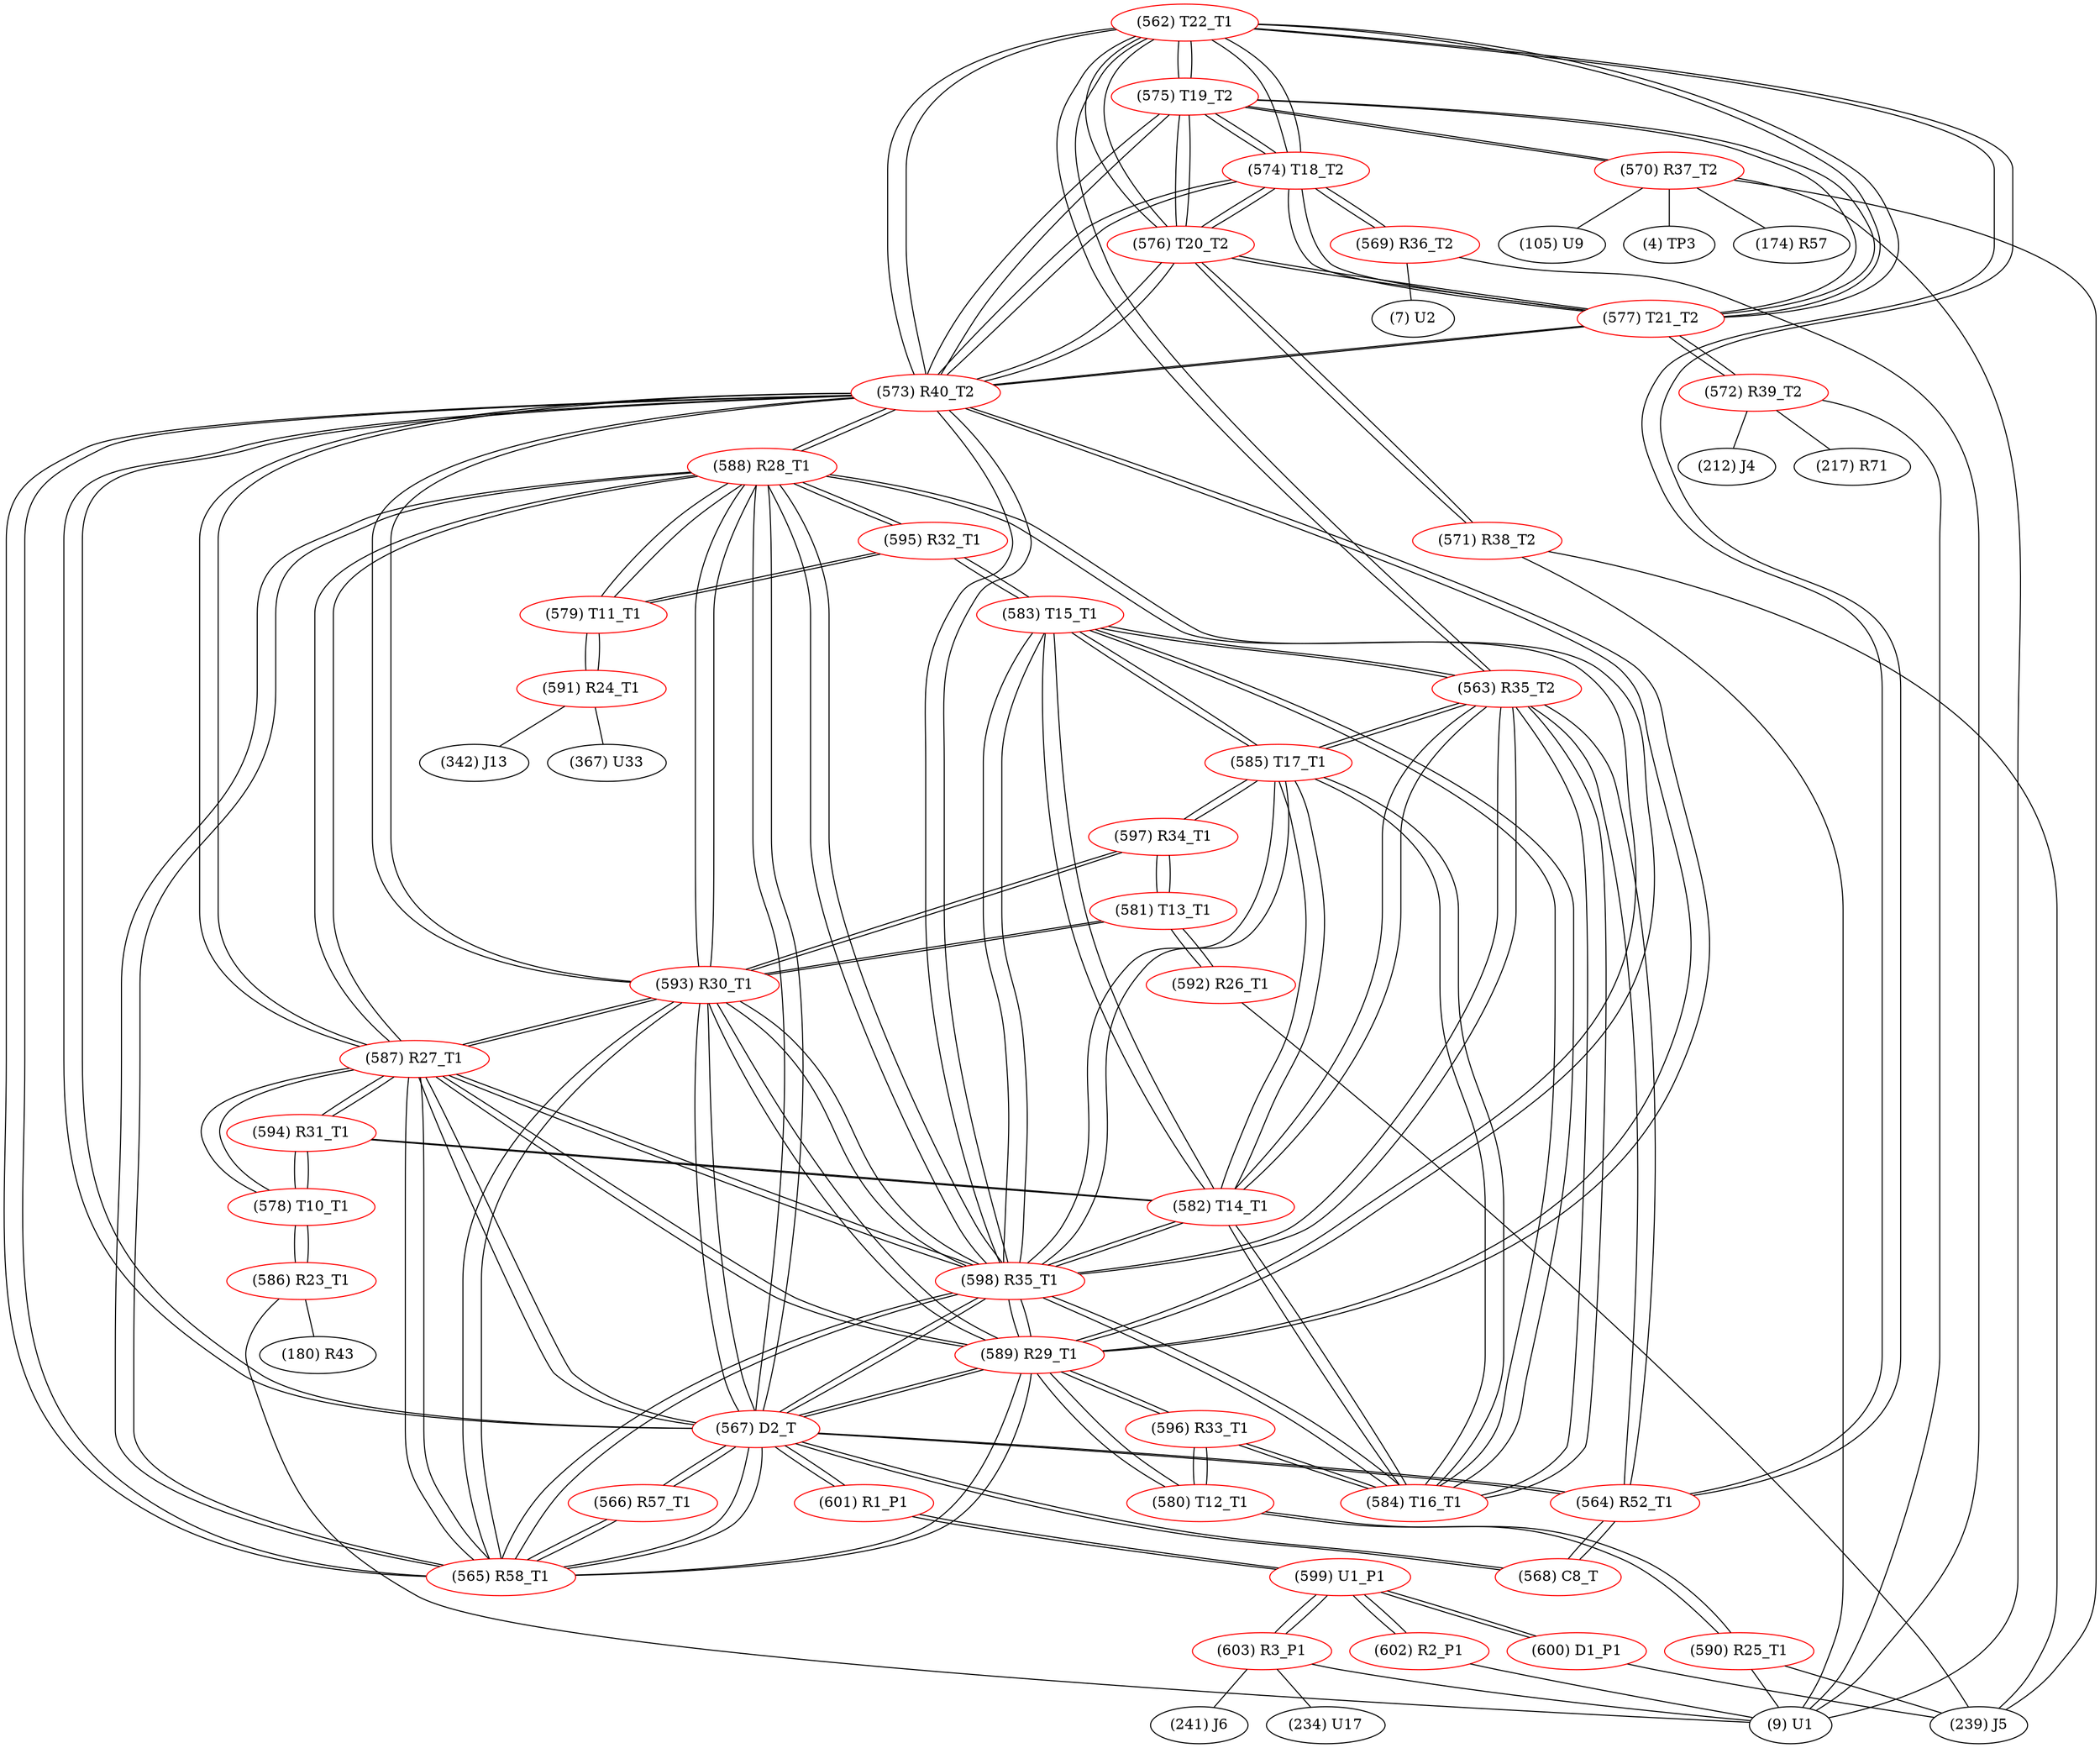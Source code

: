 graph {
	562 [label="(562) T22_T1" color=red]
	575 [label="(575) T19_T2"]
	574 [label="(574) T18_T2"]
	573 [label="(573) R40_T2"]
	577 [label="(577) T21_T2"]
	576 [label="(576) T20_T2"]
	564 [label="(564) R52_T1"]
	563 [label="(563) R35_T2"]
	563 [label="(563) R35_T2" color=red]
	584 [label="(584) T16_T1"]
	583 [label="(583) T15_T1"]
	598 [label="(598) R35_T1"]
	582 [label="(582) T14_T1"]
	585 [label="(585) T17_T1"]
	564 [label="(564) R52_T1"]
	562 [label="(562) T22_T1"]
	564 [label="(564) R52_T1" color=red]
	567 [label="(567) D2_T"]
	568 [label="(568) C8_T"]
	563 [label="(563) R35_T2"]
	562 [label="(562) T22_T1"]
	565 [label="(565) R58_T1" color=red]
	566 [label="(566) R57_T1"]
	567 [label="(567) D2_T"]
	589 [label="(589) R29_T1"]
	598 [label="(598) R35_T1"]
	573 [label="(573) R40_T2"]
	593 [label="(593) R30_T1"]
	587 [label="(587) R27_T1"]
	588 [label="(588) R28_T1"]
	566 [label="(566) R57_T1" color=red]
	565 [label="(565) R58_T1"]
	567 [label="(567) D2_T"]
	567 [label="(567) D2_T" color=red]
	564 [label="(564) R52_T1"]
	568 [label="(568) C8_T"]
	565 [label="(565) R58_T1"]
	566 [label="(566) R57_T1"]
	589 [label="(589) R29_T1"]
	598 [label="(598) R35_T1"]
	573 [label="(573) R40_T2"]
	593 [label="(593) R30_T1"]
	587 [label="(587) R27_T1"]
	588 [label="(588) R28_T1"]
	601 [label="(601) R1_P1"]
	568 [label="(568) C8_T" color=red]
	567 [label="(567) D2_T"]
	564 [label="(564) R52_T1"]
	569 [label="(569) R36_T2" color=red]
	7 [label="(7) U2"]
	9 [label="(9) U1"]
	574 [label="(574) T18_T2"]
	570 [label="(570) R37_T2" color=red]
	105 [label="(105) U9"]
	4 [label="(4) TP3"]
	239 [label="(239) J5"]
	174 [label="(174) R57"]
	9 [label="(9) U1"]
	575 [label="(575) T19_T2"]
	571 [label="(571) R38_T2" color=red]
	239 [label="(239) J5"]
	9 [label="(9) U1"]
	576 [label="(576) T20_T2"]
	572 [label="(572) R39_T2" color=red]
	9 [label="(9) U1"]
	212 [label="(212) J4"]
	217 [label="(217) R71"]
	577 [label="(577) T21_T2"]
	573 [label="(573) R40_T2" color=red]
	589 [label="(589) R29_T1"]
	598 [label="(598) R35_T1"]
	593 [label="(593) R30_T1"]
	567 [label="(567) D2_T"]
	565 [label="(565) R58_T1"]
	587 [label="(587) R27_T1"]
	588 [label="(588) R28_T1"]
	562 [label="(562) T22_T1"]
	575 [label="(575) T19_T2"]
	574 [label="(574) T18_T2"]
	577 [label="(577) T21_T2"]
	576 [label="(576) T20_T2"]
	574 [label="(574) T18_T2" color=red]
	562 [label="(562) T22_T1"]
	575 [label="(575) T19_T2"]
	573 [label="(573) R40_T2"]
	577 [label="(577) T21_T2"]
	576 [label="(576) T20_T2"]
	569 [label="(569) R36_T2"]
	575 [label="(575) T19_T2" color=red]
	562 [label="(562) T22_T1"]
	574 [label="(574) T18_T2"]
	573 [label="(573) R40_T2"]
	577 [label="(577) T21_T2"]
	576 [label="(576) T20_T2"]
	570 [label="(570) R37_T2"]
	576 [label="(576) T20_T2" color=red]
	562 [label="(562) T22_T1"]
	575 [label="(575) T19_T2"]
	574 [label="(574) T18_T2"]
	573 [label="(573) R40_T2"]
	577 [label="(577) T21_T2"]
	571 [label="(571) R38_T2"]
	577 [label="(577) T21_T2" color=red]
	562 [label="(562) T22_T1"]
	575 [label="(575) T19_T2"]
	574 [label="(574) T18_T2"]
	573 [label="(573) R40_T2"]
	576 [label="(576) T20_T2"]
	572 [label="(572) R39_T2"]
	578 [label="(578) T10_T1" color=red]
	586 [label="(586) R23_T1"]
	594 [label="(594) R31_T1"]
	587 [label="(587) R27_T1"]
	579 [label="(579) T11_T1" color=red]
	591 [label="(591) R24_T1"]
	595 [label="(595) R32_T1"]
	588 [label="(588) R28_T1"]
	580 [label="(580) T12_T1" color=red]
	596 [label="(596) R33_T1"]
	589 [label="(589) R29_T1"]
	590 [label="(590) R25_T1"]
	581 [label="(581) T13_T1" color=red]
	593 [label="(593) R30_T1"]
	597 [label="(597) R34_T1"]
	592 [label="(592) R26_T1"]
	582 [label="(582) T14_T1" color=red]
	584 [label="(584) T16_T1"]
	583 [label="(583) T15_T1"]
	598 [label="(598) R35_T1"]
	585 [label="(585) T17_T1"]
	563 [label="(563) R35_T2"]
	594 [label="(594) R31_T1"]
	583 [label="(583) T15_T1" color=red]
	584 [label="(584) T16_T1"]
	598 [label="(598) R35_T1"]
	582 [label="(582) T14_T1"]
	585 [label="(585) T17_T1"]
	563 [label="(563) R35_T2"]
	595 [label="(595) R32_T1"]
	584 [label="(584) T16_T1" color=red]
	583 [label="(583) T15_T1"]
	598 [label="(598) R35_T1"]
	582 [label="(582) T14_T1"]
	585 [label="(585) T17_T1"]
	563 [label="(563) R35_T2"]
	596 [label="(596) R33_T1"]
	585 [label="(585) T17_T1" color=red]
	584 [label="(584) T16_T1"]
	583 [label="(583) T15_T1"]
	598 [label="(598) R35_T1"]
	582 [label="(582) T14_T1"]
	563 [label="(563) R35_T2"]
	597 [label="(597) R34_T1"]
	586 [label="(586) R23_T1" color=red]
	180 [label="(180) R43"]
	9 [label="(9) U1"]
	578 [label="(578) T10_T1"]
	587 [label="(587) R27_T1" color=red]
	589 [label="(589) R29_T1"]
	598 [label="(598) R35_T1"]
	573 [label="(573) R40_T2"]
	593 [label="(593) R30_T1"]
	567 [label="(567) D2_T"]
	565 [label="(565) R58_T1"]
	588 [label="(588) R28_T1"]
	578 [label="(578) T10_T1"]
	594 [label="(594) R31_T1"]
	588 [label="(588) R28_T1" color=red]
	589 [label="(589) R29_T1"]
	598 [label="(598) R35_T1"]
	573 [label="(573) R40_T2"]
	593 [label="(593) R30_T1"]
	567 [label="(567) D2_T"]
	565 [label="(565) R58_T1"]
	587 [label="(587) R27_T1"]
	595 [label="(595) R32_T1"]
	579 [label="(579) T11_T1"]
	589 [label="(589) R29_T1" color=red]
	598 [label="(598) R35_T1"]
	573 [label="(573) R40_T2"]
	593 [label="(593) R30_T1"]
	567 [label="(567) D2_T"]
	565 [label="(565) R58_T1"]
	587 [label="(587) R27_T1"]
	588 [label="(588) R28_T1"]
	596 [label="(596) R33_T1"]
	580 [label="(580) T12_T1"]
	590 [label="(590) R25_T1" color=red]
	239 [label="(239) J5"]
	9 [label="(9) U1"]
	580 [label="(580) T12_T1"]
	591 [label="(591) R24_T1" color=red]
	342 [label="(342) J13"]
	367 [label="(367) U33"]
	579 [label="(579) T11_T1"]
	592 [label="(592) R26_T1" color=red]
	239 [label="(239) J5"]
	581 [label="(581) T13_T1"]
	593 [label="(593) R30_T1" color=red]
	589 [label="(589) R29_T1"]
	598 [label="(598) R35_T1"]
	573 [label="(573) R40_T2"]
	567 [label="(567) D2_T"]
	565 [label="(565) R58_T1"]
	587 [label="(587) R27_T1"]
	588 [label="(588) R28_T1"]
	597 [label="(597) R34_T1"]
	581 [label="(581) T13_T1"]
	594 [label="(594) R31_T1" color=red]
	578 [label="(578) T10_T1"]
	587 [label="(587) R27_T1"]
	582 [label="(582) T14_T1"]
	595 [label="(595) R32_T1" color=red]
	583 [label="(583) T15_T1"]
	588 [label="(588) R28_T1"]
	579 [label="(579) T11_T1"]
	596 [label="(596) R33_T1" color=red]
	584 [label="(584) T16_T1"]
	589 [label="(589) R29_T1"]
	580 [label="(580) T12_T1"]
	597 [label="(597) R34_T1" color=red]
	585 [label="(585) T17_T1"]
	593 [label="(593) R30_T1"]
	581 [label="(581) T13_T1"]
	598 [label="(598) R35_T1" color=red]
	589 [label="(589) R29_T1"]
	573 [label="(573) R40_T2"]
	593 [label="(593) R30_T1"]
	567 [label="(567) D2_T"]
	565 [label="(565) R58_T1"]
	587 [label="(587) R27_T1"]
	588 [label="(588) R28_T1"]
	584 [label="(584) T16_T1"]
	583 [label="(583) T15_T1"]
	582 [label="(582) T14_T1"]
	585 [label="(585) T17_T1"]
	563 [label="(563) R35_T2"]
	599 [label="(599) U1_P1" color=red]
	600 [label="(600) D1_P1"]
	602 [label="(602) R2_P1"]
	603 [label="(603) R3_P1"]
	601 [label="(601) R1_P1"]
	600 [label="(600) D1_P1" color=red]
	239 [label="(239) J5"]
	599 [label="(599) U1_P1"]
	601 [label="(601) R1_P1" color=red]
	567 [label="(567) D2_T"]
	599 [label="(599) U1_P1"]
	602 [label="(602) R2_P1" color=red]
	9 [label="(9) U1"]
	599 [label="(599) U1_P1"]
	603 [label="(603) R3_P1" color=red]
	241 [label="(241) J6"]
	9 [label="(9) U1"]
	234 [label="(234) U17"]
	599 [label="(599) U1_P1"]
	562 -- 575
	562 -- 574
	562 -- 573
	562 -- 577
	562 -- 576
	562 -- 564
	562 -- 563
	563 -- 584
	563 -- 583
	563 -- 598
	563 -- 582
	563 -- 585
	563 -- 564
	563 -- 562
	564 -- 567
	564 -- 568
	564 -- 563
	564 -- 562
	565 -- 566
	565 -- 567
	565 -- 589
	565 -- 598
	565 -- 573
	565 -- 593
	565 -- 587
	565 -- 588
	566 -- 565
	566 -- 567
	567 -- 564
	567 -- 568
	567 -- 565
	567 -- 566
	567 -- 589
	567 -- 598
	567 -- 573
	567 -- 593
	567 -- 587
	567 -- 588
	567 -- 601
	568 -- 567
	568 -- 564
	569 -- 7
	569 -- 9
	569 -- 574
	570 -- 105
	570 -- 4
	570 -- 239
	570 -- 174
	570 -- 9
	570 -- 575
	571 -- 239
	571 -- 9
	571 -- 576
	572 -- 9
	572 -- 212
	572 -- 217
	572 -- 577
	573 -- 589
	573 -- 598
	573 -- 593
	573 -- 567
	573 -- 565
	573 -- 587
	573 -- 588
	573 -- 562
	573 -- 575
	573 -- 574
	573 -- 577
	573 -- 576
	574 -- 562
	574 -- 575
	574 -- 573
	574 -- 577
	574 -- 576
	574 -- 569
	575 -- 562
	575 -- 574
	575 -- 573
	575 -- 577
	575 -- 576
	575 -- 570
	576 -- 562
	576 -- 575
	576 -- 574
	576 -- 573
	576 -- 577
	576 -- 571
	577 -- 562
	577 -- 575
	577 -- 574
	577 -- 573
	577 -- 576
	577 -- 572
	578 -- 586
	578 -- 594
	578 -- 587
	579 -- 591
	579 -- 595
	579 -- 588
	580 -- 596
	580 -- 589
	580 -- 590
	581 -- 593
	581 -- 597
	581 -- 592
	582 -- 584
	582 -- 583
	582 -- 598
	582 -- 585
	582 -- 563
	582 -- 594
	583 -- 584
	583 -- 598
	583 -- 582
	583 -- 585
	583 -- 563
	583 -- 595
	584 -- 583
	584 -- 598
	584 -- 582
	584 -- 585
	584 -- 563
	584 -- 596
	585 -- 584
	585 -- 583
	585 -- 598
	585 -- 582
	585 -- 563
	585 -- 597
	586 -- 180
	586 -- 9
	586 -- 578
	587 -- 589
	587 -- 598
	587 -- 573
	587 -- 593
	587 -- 567
	587 -- 565
	587 -- 588
	587 -- 578
	587 -- 594
	588 -- 589
	588 -- 598
	588 -- 573
	588 -- 593
	588 -- 567
	588 -- 565
	588 -- 587
	588 -- 595
	588 -- 579
	589 -- 598
	589 -- 573
	589 -- 593
	589 -- 567
	589 -- 565
	589 -- 587
	589 -- 588
	589 -- 596
	589 -- 580
	590 -- 239
	590 -- 9
	590 -- 580
	591 -- 342
	591 -- 367
	591 -- 579
	592 -- 239
	592 -- 581
	593 -- 589
	593 -- 598
	593 -- 573
	593 -- 567
	593 -- 565
	593 -- 587
	593 -- 588
	593 -- 597
	593 -- 581
	594 -- 578
	594 -- 587
	594 -- 582
	595 -- 583
	595 -- 588
	595 -- 579
	596 -- 584
	596 -- 589
	596 -- 580
	597 -- 585
	597 -- 593
	597 -- 581
	598 -- 589
	598 -- 573
	598 -- 593
	598 -- 567
	598 -- 565
	598 -- 587
	598 -- 588
	598 -- 584
	598 -- 583
	598 -- 582
	598 -- 585
	598 -- 563
	599 -- 600
	599 -- 602
	599 -- 603
	599 -- 601
	600 -- 239
	600 -- 599
	601 -- 567
	601 -- 599
	602 -- 9
	602 -- 599
	603 -- 241
	603 -- 9
	603 -- 234
	603 -- 599
}